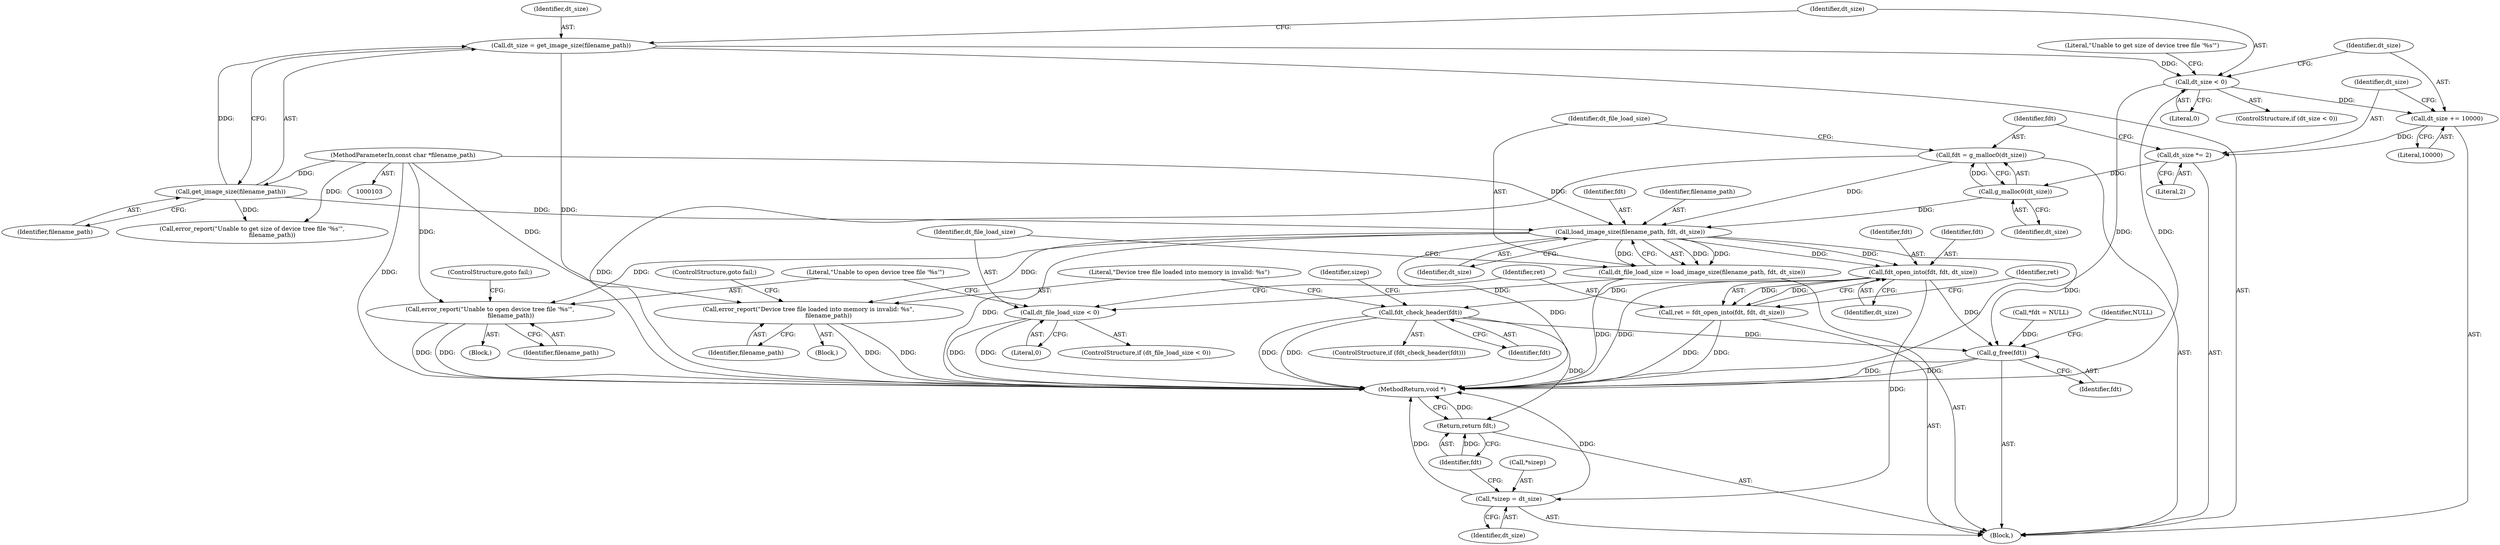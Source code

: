digraph "0_qemu_da885fe1ee8b4589047484bd7fa05a4905b52b17@API" {
"1000137" [label="(Call,fdt = g_malloc0(dt_size))"];
"1000139" [label="(Call,g_malloc0(dt_size))"];
"1000134" [label="(Call,dt_size *= 2)"];
"1000131" [label="(Call,dt_size += 10000)"];
"1000123" [label="(Call,dt_size < 0)"];
"1000118" [label="(Call,dt_size = get_image_size(filename_path))"];
"1000120" [label="(Call,get_image_size(filename_path))"];
"1000104" [label="(MethodParameterIn,const char *filename_path)"];
"1000143" [label="(Call,load_image_size(filename_path, fdt, dt_size))"];
"1000141" [label="(Call,dt_file_load_size = load_image_size(filename_path, fdt, dt_size))"];
"1000148" [label="(Call,dt_file_load_size < 0)"];
"1000152" [label="(Call,error_report(\"Unable to open device tree file '%s'\",\n                      filename_path))"];
"1000158" [label="(Call,fdt_open_into(fdt, fdt, dt_size))"];
"1000156" [label="(Call,ret = fdt_open_into(fdt, fdt, dt_size))"];
"1000169" [label="(Call,fdt_check_header(fdt))"];
"1000180" [label="(Return,return fdt;)"];
"1000183" [label="(Call,g_free(fdt))"];
"1000176" [label="(Call,*sizep = dt_size)"];
"1000172" [label="(Call,error_report(\"Device tree file loaded into memory is invalid: %s\",\n                     filename_path))"];
"1000157" [label="(Identifier,ret)"];
"1000175" [label="(ControlStructure,goto fail;)"];
"1000154" [label="(Identifier,filename_path)"];
"1000141" [label="(Call,dt_file_load_size = load_image_size(filename_path, fdt, dt_size))"];
"1000180" [label="(Return,return fdt;)"];
"1000142" [label="(Identifier,dt_file_load_size)"];
"1000138" [label="(Identifier,fdt)"];
"1000119" [label="(Identifier,dt_size)"];
"1000140" [label="(Identifier,dt_size)"];
"1000183" [label="(Call,g_free(fdt))"];
"1000153" [label="(Literal,\"Unable to open device tree file '%s'\")"];
"1000156" [label="(Call,ret = fdt_open_into(fdt, fdt, dt_size))"];
"1000168" [label="(ControlStructure,if (fdt_check_header(fdt)))"];
"1000123" [label="(Call,dt_size < 0)"];
"1000163" [label="(Identifier,ret)"];
"1000118" [label="(Call,dt_size = get_image_size(filename_path))"];
"1000155" [label="(ControlStructure,goto fail;)"];
"1000136" [label="(Literal,2)"];
"1000173" [label="(Literal,\"Device tree file loaded into memory is invalid: %s\")"];
"1000170" [label="(Identifier,fdt)"];
"1000161" [label="(Identifier,dt_size)"];
"1000186" [label="(Identifier,NULL)"];
"1000135" [label="(Identifier,dt_size)"];
"1000176" [label="(Call,*sizep = dt_size)"];
"1000177" [label="(Call,*sizep)"];
"1000172" [label="(Call,error_report(\"Device tree file loaded into memory is invalid: %s\",\n                     filename_path))"];
"1000150" [label="(Literal,0)"];
"1000151" [label="(Block,)"];
"1000147" [label="(ControlStructure,if (dt_file_load_size < 0))"];
"1000160" [label="(Identifier,fdt)"];
"1000169" [label="(Call,fdt_check_header(fdt))"];
"1000111" [label="(Call,*fdt = NULL)"];
"1000174" [label="(Identifier,filename_path)"];
"1000106" [label="(Block,)"];
"1000131" [label="(Call,dt_size += 10000)"];
"1000133" [label="(Literal,10000)"];
"1000134" [label="(Call,dt_size *= 2)"];
"1000145" [label="(Identifier,fdt)"];
"1000149" [label="(Identifier,dt_file_load_size)"];
"1000184" [label="(Identifier,fdt)"];
"1000122" [label="(ControlStructure,if (dt_size < 0))"];
"1000104" [label="(MethodParameterIn,const char *filename_path)"];
"1000187" [label="(MethodReturn,void *)"];
"1000128" [label="(Literal,\"Unable to get size of device tree file '%s'\")"];
"1000152" [label="(Call,error_report(\"Unable to open device tree file '%s'\",\n                      filename_path))"];
"1000178" [label="(Identifier,sizep)"];
"1000125" [label="(Literal,0)"];
"1000132" [label="(Identifier,dt_size)"];
"1000158" [label="(Call,fdt_open_into(fdt, fdt, dt_size))"];
"1000139" [label="(Call,g_malloc0(dt_size))"];
"1000120" [label="(Call,get_image_size(filename_path))"];
"1000137" [label="(Call,fdt = g_malloc0(dt_size))"];
"1000127" [label="(Call,error_report(\"Unable to get size of device tree file '%s'\",\n                     filename_path))"];
"1000148" [label="(Call,dt_file_load_size < 0)"];
"1000146" [label="(Identifier,dt_size)"];
"1000171" [label="(Block,)"];
"1000159" [label="(Identifier,fdt)"];
"1000143" [label="(Call,load_image_size(filename_path, fdt, dt_size))"];
"1000181" [label="(Identifier,fdt)"];
"1000121" [label="(Identifier,filename_path)"];
"1000179" [label="(Identifier,dt_size)"];
"1000124" [label="(Identifier,dt_size)"];
"1000144" [label="(Identifier,filename_path)"];
"1000137" -> "1000106"  [label="AST: "];
"1000137" -> "1000139"  [label="CFG: "];
"1000138" -> "1000137"  [label="AST: "];
"1000139" -> "1000137"  [label="AST: "];
"1000142" -> "1000137"  [label="CFG: "];
"1000137" -> "1000187"  [label="DDG: "];
"1000139" -> "1000137"  [label="DDG: "];
"1000137" -> "1000143"  [label="DDG: "];
"1000139" -> "1000140"  [label="CFG: "];
"1000140" -> "1000139"  [label="AST: "];
"1000134" -> "1000139"  [label="DDG: "];
"1000139" -> "1000143"  [label="DDG: "];
"1000134" -> "1000106"  [label="AST: "];
"1000134" -> "1000136"  [label="CFG: "];
"1000135" -> "1000134"  [label="AST: "];
"1000136" -> "1000134"  [label="AST: "];
"1000138" -> "1000134"  [label="CFG: "];
"1000131" -> "1000134"  [label="DDG: "];
"1000131" -> "1000106"  [label="AST: "];
"1000131" -> "1000133"  [label="CFG: "];
"1000132" -> "1000131"  [label="AST: "];
"1000133" -> "1000131"  [label="AST: "];
"1000135" -> "1000131"  [label="CFG: "];
"1000123" -> "1000131"  [label="DDG: "];
"1000123" -> "1000122"  [label="AST: "];
"1000123" -> "1000125"  [label="CFG: "];
"1000124" -> "1000123"  [label="AST: "];
"1000125" -> "1000123"  [label="AST: "];
"1000128" -> "1000123"  [label="CFG: "];
"1000132" -> "1000123"  [label="CFG: "];
"1000123" -> "1000187"  [label="DDG: "];
"1000123" -> "1000187"  [label="DDG: "];
"1000118" -> "1000123"  [label="DDG: "];
"1000118" -> "1000106"  [label="AST: "];
"1000118" -> "1000120"  [label="CFG: "];
"1000119" -> "1000118"  [label="AST: "];
"1000120" -> "1000118"  [label="AST: "];
"1000124" -> "1000118"  [label="CFG: "];
"1000118" -> "1000187"  [label="DDG: "];
"1000120" -> "1000118"  [label="DDG: "];
"1000120" -> "1000121"  [label="CFG: "];
"1000121" -> "1000120"  [label="AST: "];
"1000104" -> "1000120"  [label="DDG: "];
"1000120" -> "1000127"  [label="DDG: "];
"1000120" -> "1000143"  [label="DDG: "];
"1000104" -> "1000103"  [label="AST: "];
"1000104" -> "1000187"  [label="DDG: "];
"1000104" -> "1000127"  [label="DDG: "];
"1000104" -> "1000143"  [label="DDG: "];
"1000104" -> "1000152"  [label="DDG: "];
"1000104" -> "1000172"  [label="DDG: "];
"1000143" -> "1000141"  [label="AST: "];
"1000143" -> "1000146"  [label="CFG: "];
"1000144" -> "1000143"  [label="AST: "];
"1000145" -> "1000143"  [label="AST: "];
"1000146" -> "1000143"  [label="AST: "];
"1000141" -> "1000143"  [label="CFG: "];
"1000143" -> "1000187"  [label="DDG: "];
"1000143" -> "1000187"  [label="DDG: "];
"1000143" -> "1000141"  [label="DDG: "];
"1000143" -> "1000141"  [label="DDG: "];
"1000143" -> "1000141"  [label="DDG: "];
"1000143" -> "1000152"  [label="DDG: "];
"1000143" -> "1000158"  [label="DDG: "];
"1000143" -> "1000158"  [label="DDG: "];
"1000143" -> "1000172"  [label="DDG: "];
"1000143" -> "1000183"  [label="DDG: "];
"1000141" -> "1000106"  [label="AST: "];
"1000142" -> "1000141"  [label="AST: "];
"1000149" -> "1000141"  [label="CFG: "];
"1000141" -> "1000187"  [label="DDG: "];
"1000141" -> "1000148"  [label="DDG: "];
"1000148" -> "1000147"  [label="AST: "];
"1000148" -> "1000150"  [label="CFG: "];
"1000149" -> "1000148"  [label="AST: "];
"1000150" -> "1000148"  [label="AST: "];
"1000153" -> "1000148"  [label="CFG: "];
"1000157" -> "1000148"  [label="CFG: "];
"1000148" -> "1000187"  [label="DDG: "];
"1000148" -> "1000187"  [label="DDG: "];
"1000152" -> "1000151"  [label="AST: "];
"1000152" -> "1000154"  [label="CFG: "];
"1000153" -> "1000152"  [label="AST: "];
"1000154" -> "1000152"  [label="AST: "];
"1000155" -> "1000152"  [label="CFG: "];
"1000152" -> "1000187"  [label="DDG: "];
"1000152" -> "1000187"  [label="DDG: "];
"1000158" -> "1000156"  [label="AST: "];
"1000158" -> "1000161"  [label="CFG: "];
"1000159" -> "1000158"  [label="AST: "];
"1000160" -> "1000158"  [label="AST: "];
"1000161" -> "1000158"  [label="AST: "];
"1000156" -> "1000158"  [label="CFG: "];
"1000158" -> "1000187"  [label="DDG: "];
"1000158" -> "1000156"  [label="DDG: "];
"1000158" -> "1000156"  [label="DDG: "];
"1000158" -> "1000169"  [label="DDG: "];
"1000158" -> "1000176"  [label="DDG: "];
"1000158" -> "1000183"  [label="DDG: "];
"1000156" -> "1000106"  [label="AST: "];
"1000157" -> "1000156"  [label="AST: "];
"1000163" -> "1000156"  [label="CFG: "];
"1000156" -> "1000187"  [label="DDG: "];
"1000156" -> "1000187"  [label="DDG: "];
"1000169" -> "1000168"  [label="AST: "];
"1000169" -> "1000170"  [label="CFG: "];
"1000170" -> "1000169"  [label="AST: "];
"1000173" -> "1000169"  [label="CFG: "];
"1000178" -> "1000169"  [label="CFG: "];
"1000169" -> "1000187"  [label="DDG: "];
"1000169" -> "1000187"  [label="DDG: "];
"1000169" -> "1000180"  [label="DDG: "];
"1000169" -> "1000183"  [label="DDG: "];
"1000180" -> "1000106"  [label="AST: "];
"1000180" -> "1000181"  [label="CFG: "];
"1000181" -> "1000180"  [label="AST: "];
"1000187" -> "1000180"  [label="CFG: "];
"1000180" -> "1000187"  [label="DDG: "];
"1000181" -> "1000180"  [label="DDG: "];
"1000183" -> "1000106"  [label="AST: "];
"1000183" -> "1000184"  [label="CFG: "];
"1000184" -> "1000183"  [label="AST: "];
"1000186" -> "1000183"  [label="CFG: "];
"1000183" -> "1000187"  [label="DDG: "];
"1000183" -> "1000187"  [label="DDG: "];
"1000111" -> "1000183"  [label="DDG: "];
"1000176" -> "1000106"  [label="AST: "];
"1000176" -> "1000179"  [label="CFG: "];
"1000177" -> "1000176"  [label="AST: "];
"1000179" -> "1000176"  [label="AST: "];
"1000181" -> "1000176"  [label="CFG: "];
"1000176" -> "1000187"  [label="DDG: "];
"1000176" -> "1000187"  [label="DDG: "];
"1000172" -> "1000171"  [label="AST: "];
"1000172" -> "1000174"  [label="CFG: "];
"1000173" -> "1000172"  [label="AST: "];
"1000174" -> "1000172"  [label="AST: "];
"1000175" -> "1000172"  [label="CFG: "];
"1000172" -> "1000187"  [label="DDG: "];
"1000172" -> "1000187"  [label="DDG: "];
}
